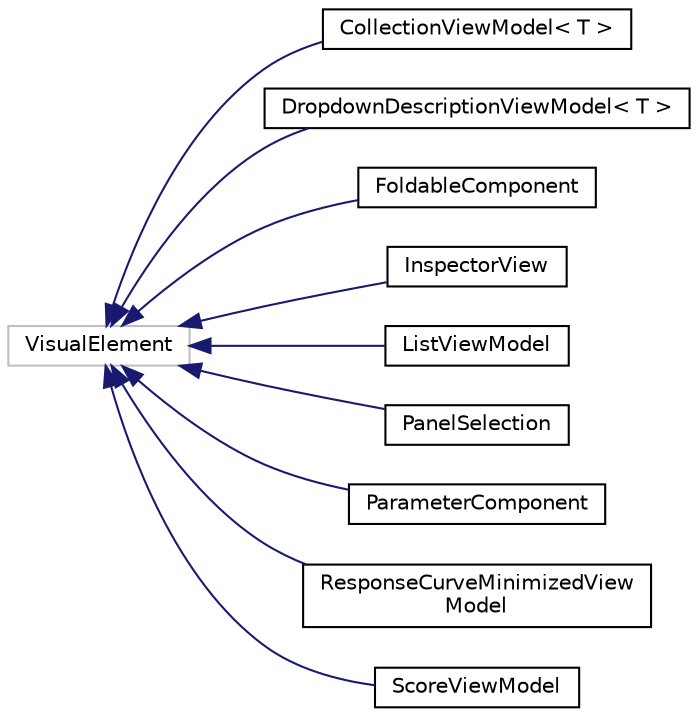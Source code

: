 digraph "Graphical Class Hierarchy"
{
 // LATEX_PDF_SIZE
  edge [fontname="Helvetica",fontsize="10",labelfontname="Helvetica",labelfontsize="10"];
  node [fontname="Helvetica",fontsize="10",shape=record];
  rankdir="LR";
  Node0 [label="VisualElement",height=0.2,width=0.4,color="grey75", fillcolor="white", style="filled",tooltip=" "];
  Node0 -> Node1 [dir="back",color="midnightblue",fontsize="10",style="solid",fontname="Helvetica"];
  Node1 [label="CollectionViewModel\< T \>",height=0.2,width=0.4,color="black", fillcolor="white", style="filled",URL="$class_collection_view_model.html",tooltip=" "];
  Node0 -> Node2 [dir="back",color="midnightblue",fontsize="10",style="solid",fontname="Helvetica"];
  Node2 [label="DropdownDescriptionViewModel\< T \>",height=0.2,width=0.4,color="black", fillcolor="white", style="filled",URL="$class_dropdown_description_view_model.html",tooltip=" "];
  Node0 -> Node3 [dir="back",color="midnightblue",fontsize="10",style="solid",fontname="Helvetica"];
  Node3 [label="FoldableComponent",height=0.2,width=0.4,color="black", fillcolor="white", style="filled",URL="$class_foldable_component.html",tooltip=" "];
  Node0 -> Node4 [dir="back",color="midnightblue",fontsize="10",style="solid",fontname="Helvetica"];
  Node4 [label="InspectorView",height=0.2,width=0.4,color="black", fillcolor="white", style="filled",URL="$class_inspector_view.html",tooltip=" "];
  Node0 -> Node5 [dir="back",color="midnightblue",fontsize="10",style="solid",fontname="Helvetica"];
  Node5 [label="ListViewModel",height=0.2,width=0.4,color="black", fillcolor="white", style="filled",URL="$class_list_view_model.html",tooltip=" "];
  Node0 -> Node6 [dir="back",color="midnightblue",fontsize="10",style="solid",fontname="Helvetica"];
  Node6 [label="PanelSelection",height=0.2,width=0.4,color="black", fillcolor="white", style="filled",URL="$class_panel_selection.html",tooltip=" "];
  Node0 -> Node7 [dir="back",color="midnightblue",fontsize="10",style="solid",fontname="Helvetica"];
  Node7 [label="ParameterComponent",height=0.2,width=0.4,color="black", fillcolor="white", style="filled",URL="$class_parameter_component.html",tooltip=" "];
  Node0 -> Node8 [dir="back",color="midnightblue",fontsize="10",style="solid",fontname="Helvetica"];
  Node8 [label="ResponseCurveMinimizedView\lModel",height=0.2,width=0.4,color="black", fillcolor="white", style="filled",URL="$class_response_curve_minimized_view_model.html",tooltip=" "];
  Node0 -> Node9 [dir="back",color="midnightblue",fontsize="10",style="solid",fontname="Helvetica"];
  Node9 [label="ScoreViewModel",height=0.2,width=0.4,color="black", fillcolor="white", style="filled",URL="$class_score_view_model.html",tooltip=" "];
}

